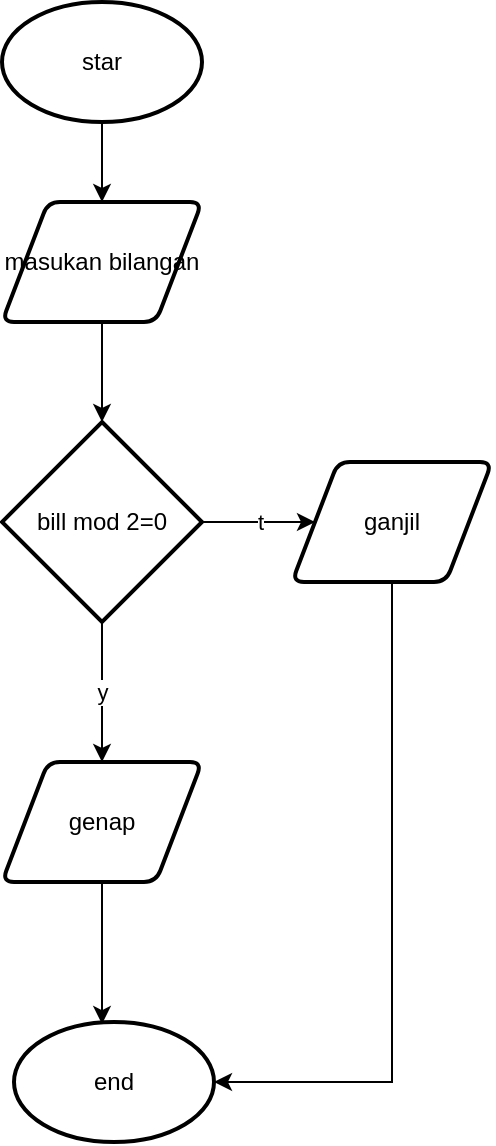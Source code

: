 <mxfile version="22.0.4" type="github">
  <diagram id="R2lEEEUBdFMjLlhIrx00" name="Page-1">
    <mxGraphModel dx="880" dy="470" grid="1" gridSize="10" guides="1" tooltips="1" connect="1" arrows="1" fold="1" page="1" pageScale="1" pageWidth="850" pageHeight="1100" math="0" shadow="0" extFonts="Permanent Marker^https://fonts.googleapis.com/css?family=Permanent+Marker">
      <root>
        <mxCell id="0" />
        <mxCell id="1" parent="0" />
        <mxCell id="_zIJHhU3kLUO5eA4A7aJ-22" style="edgeStyle=orthogonalEdgeStyle;rounded=0;orthogonalLoop=1;jettySize=auto;html=1;exitX=0.5;exitY=1;exitDx=0;exitDy=0;exitPerimeter=0;entryX=0.5;entryY=0;entryDx=0;entryDy=0;" edge="1" parent="1" source="_zIJHhU3kLUO5eA4A7aJ-16" target="_zIJHhU3kLUO5eA4A7aJ-17">
          <mxGeometry relative="1" as="geometry" />
        </mxCell>
        <mxCell id="_zIJHhU3kLUO5eA4A7aJ-16" value="star" style="strokeWidth=2;html=1;shape=mxgraph.flowchart.start_1;whiteSpace=wrap;" vertex="1" parent="1">
          <mxGeometry x="375" y="120" width="100" height="60" as="geometry" />
        </mxCell>
        <mxCell id="_zIJHhU3kLUO5eA4A7aJ-17" value="masukan bilangan" style="shape=parallelogram;html=1;strokeWidth=2;perimeter=parallelogramPerimeter;whiteSpace=wrap;rounded=1;arcSize=12;size=0.23;" vertex="1" parent="1">
          <mxGeometry x="375" y="220" width="100" height="60" as="geometry" />
        </mxCell>
        <mxCell id="_zIJHhU3kLUO5eA4A7aJ-24" value="t" style="edgeStyle=orthogonalEdgeStyle;rounded=0;orthogonalLoop=1;jettySize=auto;html=1;exitX=1;exitY=0.5;exitDx=0;exitDy=0;exitPerimeter=0;entryX=0;entryY=0.5;entryDx=0;entryDy=0;" edge="1" parent="1" source="_zIJHhU3kLUO5eA4A7aJ-18" target="_zIJHhU3kLUO5eA4A7aJ-19">
          <mxGeometry relative="1" as="geometry" />
        </mxCell>
        <mxCell id="_zIJHhU3kLUO5eA4A7aJ-25" value="y" style="edgeStyle=orthogonalEdgeStyle;rounded=0;orthogonalLoop=1;jettySize=auto;html=1;exitX=0.5;exitY=1;exitDx=0;exitDy=0;exitPerimeter=0;entryX=0.5;entryY=0;entryDx=0;entryDy=0;" edge="1" parent="1" source="_zIJHhU3kLUO5eA4A7aJ-18" target="_zIJHhU3kLUO5eA4A7aJ-20">
          <mxGeometry relative="1" as="geometry" />
        </mxCell>
        <mxCell id="_zIJHhU3kLUO5eA4A7aJ-18" value="bill mod 2=0" style="strokeWidth=2;html=1;shape=mxgraph.flowchart.decision;whiteSpace=wrap;" vertex="1" parent="1">
          <mxGeometry x="375" y="330" width="100" height="100" as="geometry" />
        </mxCell>
        <mxCell id="_zIJHhU3kLUO5eA4A7aJ-19" value="ganjil" style="shape=parallelogram;html=1;strokeWidth=2;perimeter=parallelogramPerimeter;whiteSpace=wrap;rounded=1;arcSize=12;size=0.23;" vertex="1" parent="1">
          <mxGeometry x="520" y="350" width="100" height="60" as="geometry" />
        </mxCell>
        <mxCell id="_zIJHhU3kLUO5eA4A7aJ-20" value="genap" style="shape=parallelogram;html=1;strokeWidth=2;perimeter=parallelogramPerimeter;whiteSpace=wrap;rounded=1;arcSize=12;size=0.23;" vertex="1" parent="1">
          <mxGeometry x="375" y="500" width="100" height="60" as="geometry" />
        </mxCell>
        <mxCell id="_zIJHhU3kLUO5eA4A7aJ-21" value="end" style="strokeWidth=2;html=1;shape=mxgraph.flowchart.start_1;whiteSpace=wrap;" vertex="1" parent="1">
          <mxGeometry x="381" y="630" width="100" height="60" as="geometry" />
        </mxCell>
        <mxCell id="_zIJHhU3kLUO5eA4A7aJ-23" style="edgeStyle=orthogonalEdgeStyle;rounded=0;orthogonalLoop=1;jettySize=auto;html=1;exitX=0.5;exitY=1;exitDx=0;exitDy=0;entryX=0.5;entryY=0;entryDx=0;entryDy=0;entryPerimeter=0;" edge="1" parent="1" source="_zIJHhU3kLUO5eA4A7aJ-17" target="_zIJHhU3kLUO5eA4A7aJ-18">
          <mxGeometry relative="1" as="geometry" />
        </mxCell>
        <mxCell id="_zIJHhU3kLUO5eA4A7aJ-27" style="edgeStyle=orthogonalEdgeStyle;rounded=0;orthogonalLoop=1;jettySize=auto;html=1;exitX=0.5;exitY=1;exitDx=0;exitDy=0;entryX=0.44;entryY=0.017;entryDx=0;entryDy=0;entryPerimeter=0;" edge="1" parent="1" source="_zIJHhU3kLUO5eA4A7aJ-20" target="_zIJHhU3kLUO5eA4A7aJ-21">
          <mxGeometry relative="1" as="geometry" />
        </mxCell>
        <mxCell id="_zIJHhU3kLUO5eA4A7aJ-28" style="edgeStyle=orthogonalEdgeStyle;rounded=0;orthogonalLoop=1;jettySize=auto;html=1;exitX=0.5;exitY=1;exitDx=0;exitDy=0;entryX=1;entryY=0.5;entryDx=0;entryDy=0;entryPerimeter=0;" edge="1" parent="1" source="_zIJHhU3kLUO5eA4A7aJ-19" target="_zIJHhU3kLUO5eA4A7aJ-21">
          <mxGeometry relative="1" as="geometry" />
        </mxCell>
      </root>
    </mxGraphModel>
  </diagram>
</mxfile>
